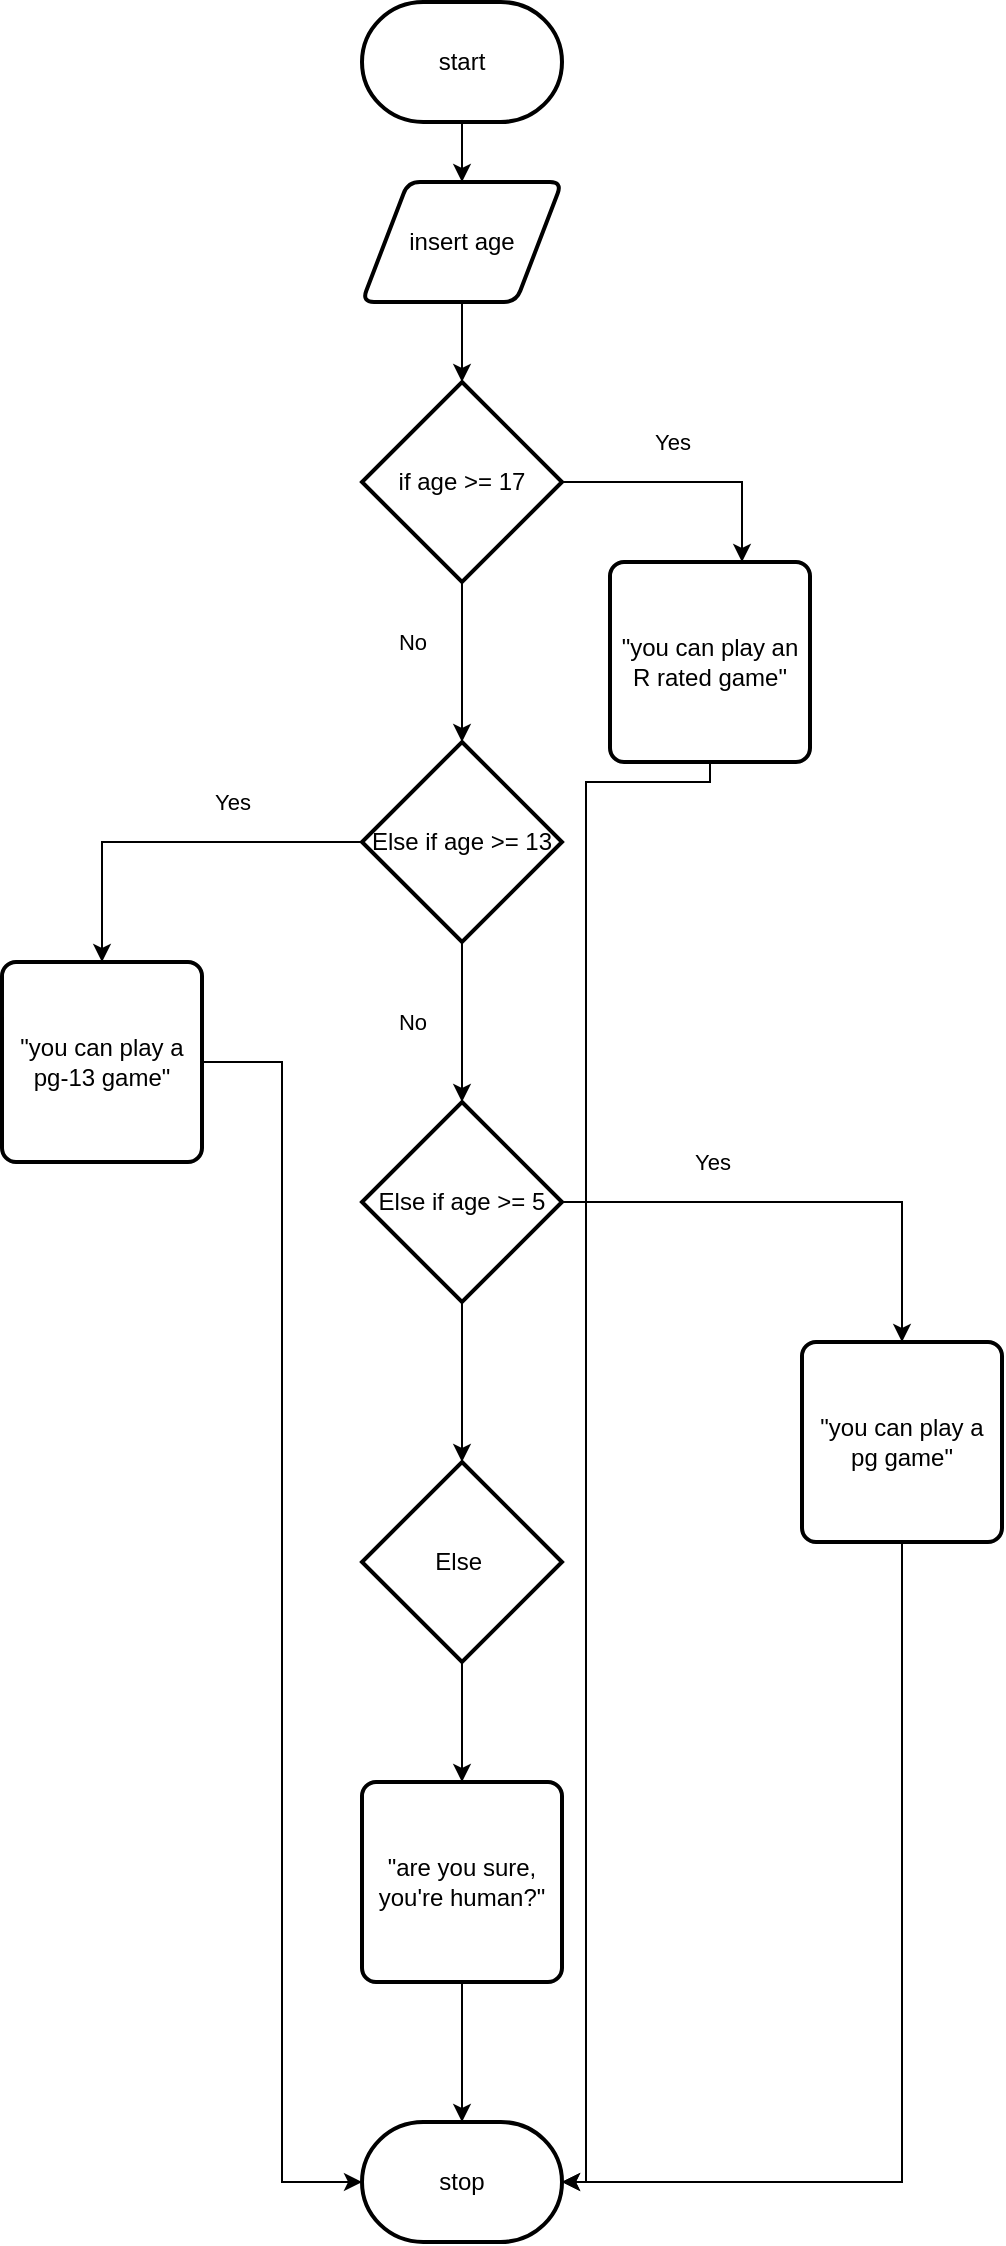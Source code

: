 <mxfile>
    <diagram id="GInHtZuMB5CcCfA9ihm7" name="Page-1">
        <mxGraphModel dx="598" dy="491" grid="1" gridSize="10" guides="1" tooltips="1" connect="1" arrows="1" fold="1" page="1" pageScale="1" pageWidth="850" pageHeight="1100" math="0" shadow="0">
            <root>
                <mxCell id="0"/>
                <mxCell id="1" parent="0"/>
                <mxCell id="41" value="" style="edgeStyle=none;html=1;" parent="1" source="42" target="44" edge="1">
                    <mxGeometry relative="1" as="geometry"/>
                </mxCell>
                <mxCell id="42" value="start" style="strokeWidth=2;html=1;shape=mxgraph.flowchart.terminator;whiteSpace=wrap;" parent="1" vertex="1">
                    <mxGeometry x="270" y="170" width="100" height="60" as="geometry"/>
                </mxCell>
                <mxCell id="43" value="" style="edgeStyle=none;html=1;" parent="1" source="44" target="47" edge="1">
                    <mxGeometry relative="1" as="geometry"/>
                </mxCell>
                <mxCell id="44" value="insert age" style="shape=parallelogram;html=1;strokeWidth=2;perimeter=parallelogramPerimeter;whiteSpace=wrap;rounded=1;arcSize=12;size=0.23;" parent="1" vertex="1">
                    <mxGeometry x="270" y="260" width="100" height="60" as="geometry"/>
                </mxCell>
                <mxCell id="46" value="" style="edgeStyle=none;html=1;" parent="1" source="47" target="53" edge="1">
                    <mxGeometry relative="1" as="geometry"/>
                </mxCell>
                <mxCell id="71" style="edgeStyle=orthogonalEdgeStyle;html=1;entryX=0.66;entryY=0;entryDx=0;entryDy=0;entryPerimeter=0;rounded=0;" edge="1" parent="1" source="47" target="50">
                    <mxGeometry relative="1" as="geometry"/>
                </mxCell>
                <mxCell id="47" value="if age &amp;gt;= 17" style="strokeWidth=2;html=1;shape=mxgraph.flowchart.decision;whiteSpace=wrap;" parent="1" vertex="1">
                    <mxGeometry x="270" y="360" width="100" height="100" as="geometry"/>
                </mxCell>
                <mxCell id="76" style="edgeStyle=orthogonalEdgeStyle;shape=connector;rounded=0;html=1;entryX=1;entryY=0.5;entryDx=0;entryDy=0;entryPerimeter=0;labelBackgroundColor=default;fontFamily=Helvetica;fontSize=11;fontColor=default;endArrow=classic;strokeColor=default;" edge="1" parent="1" source="50" target="67">
                    <mxGeometry relative="1" as="geometry">
                        <Array as="points">
                            <mxPoint x="444" y="560"/>
                            <mxPoint x="382" y="560"/>
                            <mxPoint x="382" y="1260"/>
                        </Array>
                    </mxGeometry>
                </mxCell>
                <mxCell id="50" value="&quot;you can play an R rated game&quot;" style="rounded=1;whiteSpace=wrap;html=1;absoluteArcSize=1;arcSize=14;strokeWidth=2;" parent="1" vertex="1">
                    <mxGeometry x="394" y="450" width="100" height="100" as="geometry"/>
                </mxCell>
                <mxCell id="52" value="" style="edgeStyle=none;html=1;" parent="1" source="53" target="59" edge="1">
                    <mxGeometry relative="1" as="geometry"/>
                </mxCell>
                <mxCell id="72" style="edgeStyle=orthogonalEdgeStyle;shape=connector;rounded=0;html=1;labelBackgroundColor=default;fontFamily=Helvetica;fontSize=11;fontColor=default;endArrow=classic;strokeColor=default;" edge="1" parent="1" source="53" target="56">
                    <mxGeometry relative="1" as="geometry"/>
                </mxCell>
                <mxCell id="53" value="Else if age &amp;gt;= 13" style="strokeWidth=2;html=1;shape=mxgraph.flowchart.decision;whiteSpace=wrap;" parent="1" vertex="1">
                    <mxGeometry x="270" y="540" width="100" height="100" as="geometry"/>
                </mxCell>
                <mxCell id="75" style="edgeStyle=orthogonalEdgeStyle;shape=connector;rounded=0;html=1;labelBackgroundColor=default;fontFamily=Helvetica;fontSize=11;fontColor=default;endArrow=classic;strokeColor=default;entryX=0;entryY=0.5;entryDx=0;entryDy=0;entryPerimeter=0;" edge="1" parent="1" source="56" target="67">
                    <mxGeometry relative="1" as="geometry">
                        <mxPoint x="140" y="1266" as="targetPoint"/>
                    </mxGeometry>
                </mxCell>
                <mxCell id="56" value="&quot;you can play a pg-13 game&quot;" style="rounded=1;whiteSpace=wrap;html=1;absoluteArcSize=1;arcSize=14;strokeWidth=2;" parent="1" vertex="1">
                    <mxGeometry x="90" y="650" width="100" height="100" as="geometry"/>
                </mxCell>
                <mxCell id="58" value="" style="edgeStyle=none;html=1;" parent="1" source="59" target="64" edge="1">
                    <mxGeometry relative="1" as="geometry"/>
                </mxCell>
                <mxCell id="74" style="edgeStyle=orthogonalEdgeStyle;shape=connector;rounded=0;html=1;entryX=0.5;entryY=0;entryDx=0;entryDy=0;labelBackgroundColor=default;fontFamily=Helvetica;fontSize=11;fontColor=default;endArrow=classic;strokeColor=default;" edge="1" parent="1" source="59" target="62">
                    <mxGeometry relative="1" as="geometry"/>
                </mxCell>
                <mxCell id="59" value="Else if age &amp;gt;= 5" style="strokeWidth=2;html=1;shape=mxgraph.flowchart.decision;whiteSpace=wrap;" parent="1" vertex="1">
                    <mxGeometry x="270" y="720" width="100" height="100" as="geometry"/>
                </mxCell>
                <mxCell id="77" style="edgeStyle=orthogonalEdgeStyle;shape=connector;rounded=0;html=1;entryX=1;entryY=0.5;entryDx=0;entryDy=0;entryPerimeter=0;labelBackgroundColor=default;fontFamily=Helvetica;fontSize=11;fontColor=default;endArrow=classic;strokeColor=default;exitX=0.5;exitY=1;exitDx=0;exitDy=0;" edge="1" parent="1" source="62" target="67">
                    <mxGeometry relative="1" as="geometry"/>
                </mxCell>
                <mxCell id="62" value="&quot;you can play a pg game&quot;" style="rounded=1;whiteSpace=wrap;html=1;absoluteArcSize=1;arcSize=14;strokeWidth=2;" parent="1" vertex="1">
                    <mxGeometry x="490" y="840" width="100" height="100" as="geometry"/>
                </mxCell>
                <mxCell id="63" value="" style="edgeStyle=none;html=1;" parent="1" source="64" target="66" edge="1">
                    <mxGeometry relative="1" as="geometry"/>
                </mxCell>
                <mxCell id="64" value="Else&amp;nbsp;" style="strokeWidth=2;html=1;shape=mxgraph.flowchart.decision;whiteSpace=wrap;" parent="1" vertex="1">
                    <mxGeometry x="270" y="900" width="100" height="100" as="geometry"/>
                </mxCell>
                <mxCell id="65" value="" style="edgeStyle=none;html=1;" parent="1" source="66" target="67" edge="1">
                    <mxGeometry relative="1" as="geometry"/>
                </mxCell>
                <mxCell id="66" value="&quot;are you sure, you're human?&quot;" style="rounded=1;whiteSpace=wrap;html=1;absoluteArcSize=1;arcSize=14;strokeWidth=2;" parent="1" vertex="1">
                    <mxGeometry x="270" y="1060" width="100" height="100" as="geometry"/>
                </mxCell>
                <mxCell id="67" value="stop" style="strokeWidth=2;html=1;shape=mxgraph.flowchart.terminator;whiteSpace=wrap;" parent="1" vertex="1">
                    <mxGeometry x="270" y="1230" width="100" height="60" as="geometry"/>
                </mxCell>
                <mxCell id="73" value="Yes" style="text;html=1;align=center;verticalAlign=middle;resizable=0;points=[];autosize=1;strokeColor=none;fillColor=none;fontSize=11;fontFamily=Helvetica;fontColor=default;" vertex="1" parent="1">
                    <mxGeometry x="410" y="380" width="30" height="20" as="geometry"/>
                </mxCell>
                <mxCell id="78" value="No" style="text;html=1;align=center;verticalAlign=middle;resizable=0;points=[];autosize=1;strokeColor=none;fillColor=none;fontSize=11;fontFamily=Helvetica;fontColor=default;" vertex="1" parent="1">
                    <mxGeometry x="280" y="480" width="30" height="20" as="geometry"/>
                </mxCell>
                <mxCell id="79" value="Yes" style="text;html=1;align=center;verticalAlign=middle;resizable=0;points=[];autosize=1;strokeColor=none;fillColor=none;fontSize=11;fontFamily=Helvetica;fontColor=default;" vertex="1" parent="1">
                    <mxGeometry x="190" y="560" width="30" height="20" as="geometry"/>
                </mxCell>
                <mxCell id="80" value="No" style="text;html=1;align=center;verticalAlign=middle;resizable=0;points=[];autosize=1;strokeColor=none;fillColor=none;fontSize=11;fontFamily=Helvetica;fontColor=default;" vertex="1" parent="1">
                    <mxGeometry x="280" y="670" width="30" height="20" as="geometry"/>
                </mxCell>
                <mxCell id="81" value="Yes" style="text;html=1;align=center;verticalAlign=middle;resizable=0;points=[];autosize=1;strokeColor=none;fillColor=none;fontSize=11;fontFamily=Helvetica;fontColor=default;" vertex="1" parent="1">
                    <mxGeometry x="430" y="740" width="30" height="20" as="geometry"/>
                </mxCell>
            </root>
        </mxGraphModel>
    </diagram>
</mxfile>